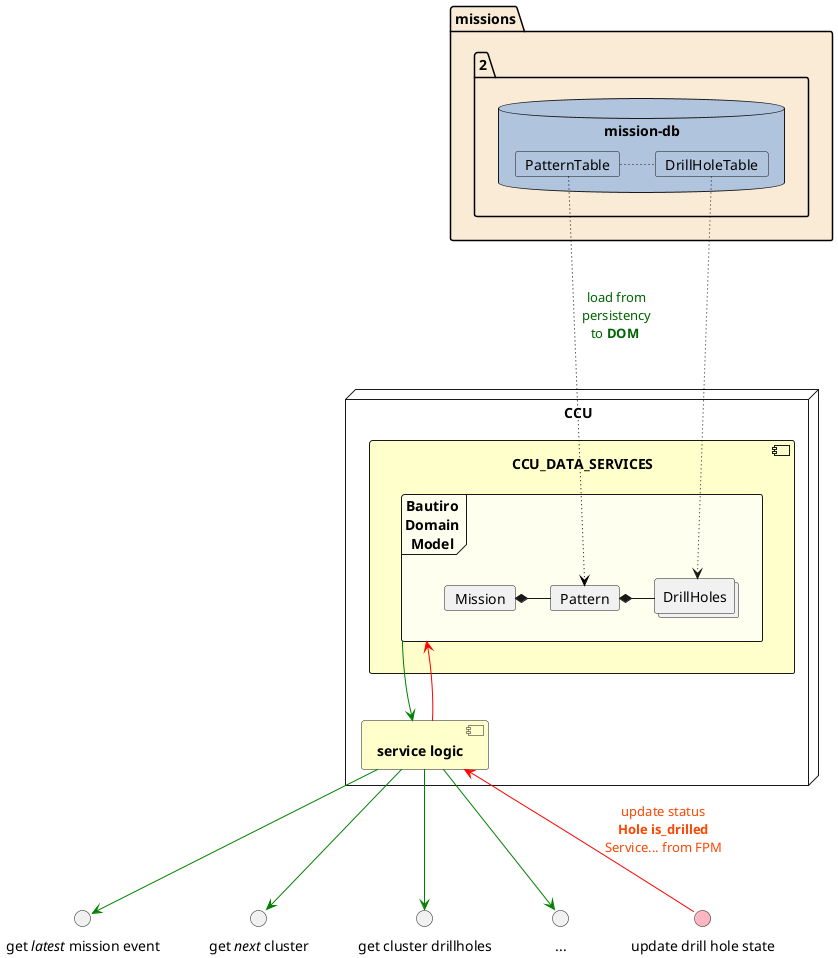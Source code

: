 @startuml Overview



folder missions #AntiqueWhite{
    folder m2 as "2" {
        database  "mission-db"   as db2 #LightSteelBlue {
            card PatternTable #LightSteelBlue
            card DrillHoleTable #LightSteelBlue
        }
    }
}
node CCU {
    component sl as "<b>service logic</b>" #BUSINESS 
    component cds as "CCU_DATA_SERVICES" #BUSINESS {
        frame bdom as "Bautiro\nDomain\nModel" #IVORY{
            card Mission
            card Pattern
            collections DrillHoles
        }
    }
}


Mission *- Pattern
Pattern *- DrillHoles

PatternTable -[dotted]r- DrillHoleTable


PatternTable -[dotted]d-->  Pattern #Black;text:DarkGreen : "  load from\n  persistency\n to <b>DOM</b>"
DrillHoleTable -[dotted]d->  DrillHoles

() ifc3 as "get <i>latest</i> mission event"
() ifc1 as "get <i>next</i> cluster"
() ifc2 as "get cluster drillholes"
() ifc4 as "..."
() ifc5 as "update drill hole state" #LightPink


sl -down-> ifc1 #Green
sl -down-> ifc2 #Green
sl -down-> ifc3 #Green
sl -down-> ifc4 #Green
sl <-down- ifc5 #RED;text:OrangeRed : update status\n<b>Hole is_drilled</b>\nService... from FPM


bdom -down-> sl #Green
bdom <-down- sl #Red






@enduml